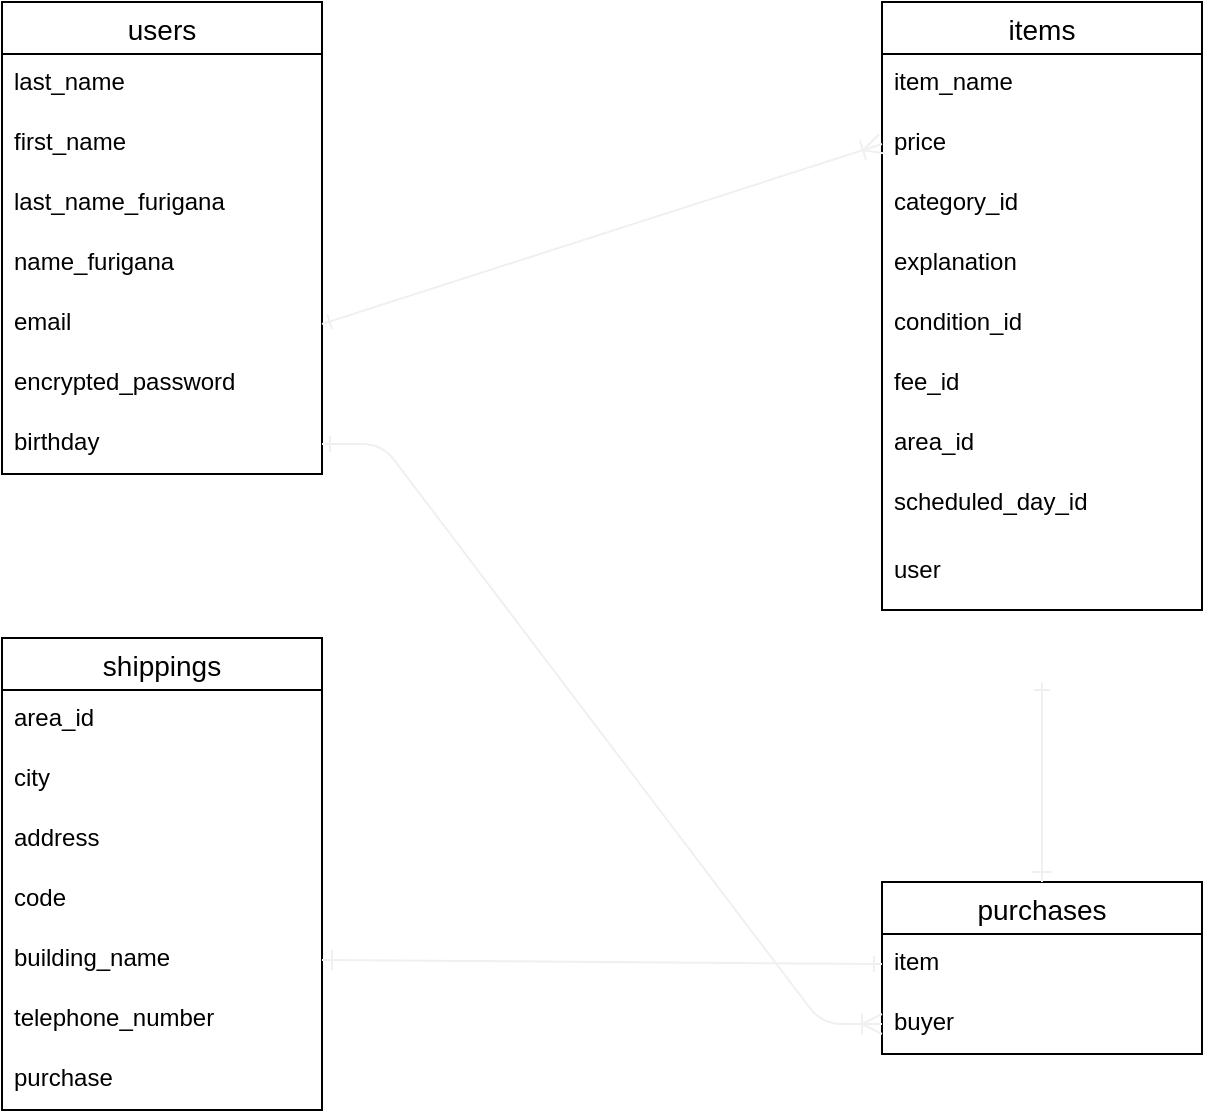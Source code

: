 <mxfile>
    <diagram id="yzeXITawegPpr5i1ZWlE" name="ページ2">
        <mxGraphModel dx="722" dy="520" grid="1" gridSize="10" guides="1" tooltips="1" connect="1" arrows="1" fold="1" page="1" pageScale="1" pageWidth="827" pageHeight="1169" math="0" shadow="0">
            <root>
                <mxCell id="KEgQEGODm0ytbdqJecpe-0"/>
                <mxCell id="KEgQEGODm0ytbdqJecpe-1" parent="KEgQEGODm0ytbdqJecpe-0"/>
                <mxCell id="H6ZvKIpXIpsPzuz4QzFs-0" value="users" style="swimlane;fontStyle=0;childLayout=stackLayout;horizontal=1;startSize=26;horizontalStack=0;resizeParent=1;resizeParentMax=0;resizeLast=0;collapsible=1;marginBottom=0;align=center;fontSize=14;" parent="KEgQEGODm0ytbdqJecpe-1" vertex="1">
                    <mxGeometry x="120" y="40" width="160" height="236" as="geometry"/>
                </mxCell>
                <mxCell id="4" value="last_name" style="text;strokeColor=none;fillColor=none;spacingLeft=4;spacingRight=4;overflow=hidden;rotatable=0;points=[[0,0.5],[1,0.5]];portConstraint=eastwest;fontSize=12;" vertex="1" parent="H6ZvKIpXIpsPzuz4QzFs-0">
                    <mxGeometry y="26" width="160" height="30" as="geometry"/>
                </mxCell>
                <mxCell id="H6ZvKIpXIpsPzuz4QzFs-1" value="first_name" style="text;strokeColor=none;fillColor=none;spacingLeft=4;spacingRight=4;overflow=hidden;rotatable=0;points=[[0,0.5],[1,0.5]];portConstraint=eastwest;fontSize=12;" parent="H6ZvKIpXIpsPzuz4QzFs-0" vertex="1">
                    <mxGeometry y="56" width="160" height="30" as="geometry"/>
                </mxCell>
                <mxCell id="5" value="last_name_furigana" style="text;strokeColor=none;fillColor=none;spacingLeft=4;spacingRight=4;overflow=hidden;rotatable=0;points=[[0,0.5],[1,0.5]];portConstraint=eastwest;fontSize=12;" vertex="1" parent="H6ZvKIpXIpsPzuz4QzFs-0">
                    <mxGeometry y="86" width="160" height="30" as="geometry"/>
                </mxCell>
                <mxCell id="6" value="name_furigana" style="text;strokeColor=none;fillColor=none;spacingLeft=4;spacingRight=4;overflow=hidden;rotatable=0;points=[[0,0.5],[1,0.5]];portConstraint=eastwest;fontSize=12;" vertex="1" parent="H6ZvKIpXIpsPzuz4QzFs-0">
                    <mxGeometry y="116" width="160" height="30" as="geometry"/>
                </mxCell>
                <mxCell id="H6ZvKIpXIpsPzuz4QzFs-2" value="email" style="text;strokeColor=none;fillColor=none;spacingLeft=4;spacingRight=4;overflow=hidden;rotatable=0;points=[[0,0.5],[1,0.5]];portConstraint=eastwest;fontSize=12;" parent="H6ZvKIpXIpsPzuz4QzFs-0" vertex="1">
                    <mxGeometry y="146" width="160" height="30" as="geometry"/>
                </mxCell>
                <mxCell id="H6ZvKIpXIpsPzuz4QzFs-3" value="encrypted_password" style="text;strokeColor=none;fillColor=none;spacingLeft=4;spacingRight=4;overflow=hidden;rotatable=0;points=[[0,0.5],[1,0.5]];portConstraint=eastwest;fontSize=12;" parent="H6ZvKIpXIpsPzuz4QzFs-0" vertex="1">
                    <mxGeometry y="176" width="160" height="30" as="geometry"/>
                </mxCell>
                <mxCell id="jGMIjUN8tg83wIdpWS4a-0" value="birthday" style="text;strokeColor=none;fillColor=none;spacingLeft=4;spacingRight=4;overflow=hidden;rotatable=0;points=[[0,0.5],[1,0.5]];portConstraint=eastwest;fontSize=12;" parent="H6ZvKIpXIpsPzuz4QzFs-0" vertex="1">
                    <mxGeometry y="206" width="160" height="30" as="geometry"/>
                </mxCell>
                <mxCell id="H6ZvKIpXIpsPzuz4QzFs-4" value="shippings" style="swimlane;fontStyle=0;childLayout=stackLayout;horizontal=1;startSize=26;horizontalStack=0;resizeParent=1;resizeParentMax=0;resizeLast=0;collapsible=1;marginBottom=0;align=center;fontSize=14;" parent="KEgQEGODm0ytbdqJecpe-1" vertex="1">
                    <mxGeometry x="120" y="358" width="160" height="236" as="geometry"/>
                </mxCell>
                <mxCell id="H6ZvKIpXIpsPzuz4QzFs-5" value="area_id" style="text;strokeColor=none;fillColor=none;spacingLeft=4;spacingRight=4;overflow=hidden;rotatable=0;points=[[0,0.5],[1,0.5]];portConstraint=eastwest;fontSize=12;" parent="H6ZvKIpXIpsPzuz4QzFs-4" vertex="1">
                    <mxGeometry y="26" width="160" height="30" as="geometry"/>
                </mxCell>
                <mxCell id="jGMIjUN8tg83wIdpWS4a-7" value="city" style="text;strokeColor=none;fillColor=none;spacingLeft=4;spacingRight=4;overflow=hidden;rotatable=0;points=[[0,0.5],[1,0.5]];portConstraint=eastwest;fontSize=12;" parent="H6ZvKIpXIpsPzuz4QzFs-4" vertex="1">
                    <mxGeometry y="56" width="160" height="30" as="geometry"/>
                </mxCell>
                <mxCell id="jGMIjUN8tg83wIdpWS4a-8" value="address" style="text;strokeColor=none;fillColor=none;spacingLeft=4;spacingRight=4;overflow=hidden;rotatable=0;points=[[0,0.5],[1,0.5]];portConstraint=eastwest;fontSize=12;" parent="H6ZvKIpXIpsPzuz4QzFs-4" vertex="1">
                    <mxGeometry y="86" width="160" height="30" as="geometry"/>
                </mxCell>
                <mxCell id="H6ZvKIpXIpsPzuz4QzFs-6" value="code" style="text;strokeColor=none;fillColor=none;spacingLeft=4;spacingRight=4;overflow=hidden;rotatable=0;points=[[0,0.5],[1,0.5]];portConstraint=eastwest;fontSize=12;" parent="H6ZvKIpXIpsPzuz4QzFs-4" vertex="1">
                    <mxGeometry y="116" width="160" height="30" as="geometry"/>
                </mxCell>
                <mxCell id="jGMIjUN8tg83wIdpWS4a-9" value="building_name" style="text;strokeColor=none;fillColor=none;spacingLeft=4;spacingRight=4;overflow=hidden;rotatable=0;points=[[0,0.5],[1,0.5]];portConstraint=eastwest;fontSize=12;" parent="H6ZvKIpXIpsPzuz4QzFs-4" vertex="1">
                    <mxGeometry y="146" width="160" height="30" as="geometry"/>
                </mxCell>
                <mxCell id="H6ZvKIpXIpsPzuz4QzFs-7" value="telephone_number" style="text;strokeColor=none;fillColor=none;spacingLeft=4;spacingRight=4;overflow=hidden;rotatable=0;points=[[0,0.5],[1,0.5]];portConstraint=eastwest;fontSize=12;" parent="H6ZvKIpXIpsPzuz4QzFs-4" vertex="1">
                    <mxGeometry y="176" width="160" height="30" as="geometry"/>
                </mxCell>
                <mxCell id="3" value="purchase" style="text;strokeColor=none;fillColor=none;spacingLeft=4;spacingRight=4;overflow=hidden;rotatable=0;points=[[0,0.5],[1,0.5]];portConstraint=eastwest;fontSize=12;" vertex="1" parent="H6ZvKIpXIpsPzuz4QzFs-4">
                    <mxGeometry y="206" width="160" height="30" as="geometry"/>
                </mxCell>
                <mxCell id="H6ZvKIpXIpsPzuz4QzFs-8" value="items" style="swimlane;fontStyle=0;childLayout=stackLayout;horizontal=1;startSize=26;horizontalStack=0;resizeParent=1;resizeParentMax=0;resizeLast=0;collapsible=1;marginBottom=0;align=center;fontSize=14;" parent="KEgQEGODm0ytbdqJecpe-1" vertex="1">
                    <mxGeometry x="560" y="40" width="160" height="304" as="geometry"/>
                </mxCell>
                <mxCell id="H6ZvKIpXIpsPzuz4QzFs-9" value="item_name" style="text;strokeColor=none;fillColor=none;spacingLeft=4;spacingRight=4;overflow=hidden;rotatable=0;points=[[0,0.5],[1,0.5]];portConstraint=eastwest;fontSize=12;" parent="H6ZvKIpXIpsPzuz4QzFs-8" vertex="1">
                    <mxGeometry y="26" width="160" height="30" as="geometry"/>
                </mxCell>
                <mxCell id="jGMIjUN8tg83wIdpWS4a-6" value="price" style="text;strokeColor=none;fillColor=none;spacingLeft=4;spacingRight=4;overflow=hidden;rotatable=0;points=[[0,0.5],[1,0.5]];portConstraint=eastwest;fontSize=12;" parent="H6ZvKIpXIpsPzuz4QzFs-8" vertex="1">
                    <mxGeometry y="56" width="160" height="30" as="geometry"/>
                </mxCell>
                <mxCell id="H6ZvKIpXIpsPzuz4QzFs-11" value="category_id" style="text;strokeColor=none;fillColor=none;spacingLeft=4;spacingRight=4;overflow=hidden;rotatable=0;points=[[0,0.5],[1,0.5]];portConstraint=eastwest;fontSize=12;" parent="H6ZvKIpXIpsPzuz4QzFs-8" vertex="1">
                    <mxGeometry y="86" width="160" height="30" as="geometry"/>
                </mxCell>
                <mxCell id="H6ZvKIpXIpsPzuz4QzFs-10" value="explanation" style="text;strokeColor=none;fillColor=none;spacingLeft=4;spacingRight=4;overflow=hidden;rotatable=0;points=[[0,0.5],[1,0.5]];portConstraint=eastwest;fontSize=12;" parent="H6ZvKIpXIpsPzuz4QzFs-8" vertex="1">
                    <mxGeometry y="116" width="160" height="30" as="geometry"/>
                </mxCell>
                <mxCell id="jGMIjUN8tg83wIdpWS4a-1" value="condition_id" style="text;strokeColor=none;fillColor=none;spacingLeft=4;spacingRight=4;overflow=hidden;rotatable=0;points=[[0,0.5],[1,0.5]];portConstraint=eastwest;fontSize=12;" parent="H6ZvKIpXIpsPzuz4QzFs-8" vertex="1">
                    <mxGeometry y="146" width="160" height="30" as="geometry"/>
                </mxCell>
                <mxCell id="jGMIjUN8tg83wIdpWS4a-3" value="fee_id" style="text;strokeColor=none;fillColor=none;spacingLeft=4;spacingRight=4;overflow=hidden;rotatable=0;points=[[0,0.5],[1,0.5]];portConstraint=eastwest;fontSize=12;" parent="H6ZvKIpXIpsPzuz4QzFs-8" vertex="1">
                    <mxGeometry y="176" width="160" height="30" as="geometry"/>
                </mxCell>
                <mxCell id="jGMIjUN8tg83wIdpWS4a-4" value="area_id" style="text;strokeColor=none;fillColor=none;spacingLeft=4;spacingRight=4;overflow=hidden;rotatable=0;points=[[0,0.5],[1,0.5]];portConstraint=eastwest;fontSize=12;" parent="H6ZvKIpXIpsPzuz4QzFs-8" vertex="1">
                    <mxGeometry y="206" width="160" height="30" as="geometry"/>
                </mxCell>
                <mxCell id="jGMIjUN8tg83wIdpWS4a-5" value="scheduled_day_id" style="text;strokeColor=none;fillColor=none;spacingLeft=4;spacingRight=4;overflow=hidden;rotatable=0;points=[[0,0.5],[1,0.5]];portConstraint=eastwest;fontSize=12;" parent="H6ZvKIpXIpsPzuz4QzFs-8" vertex="1">
                    <mxGeometry y="236" width="160" height="34" as="geometry"/>
                </mxCell>
                <mxCell id="2" value="user" style="text;strokeColor=none;fillColor=none;spacingLeft=4;spacingRight=4;overflow=hidden;rotatable=0;points=[[0,0.5],[1,0.5]];portConstraint=eastwest;fontSize=12;" vertex="1" parent="H6ZvKIpXIpsPzuz4QzFs-8">
                    <mxGeometry y="270" width="160" height="34" as="geometry"/>
                </mxCell>
                <mxCell id="H6ZvKIpXIpsPzuz4QzFs-12" value="purchases" style="swimlane;fontStyle=0;childLayout=stackLayout;horizontal=1;startSize=26;horizontalStack=0;resizeParent=1;resizeParentMax=0;resizeLast=0;collapsible=1;marginBottom=0;align=center;fontSize=14;" parent="KEgQEGODm0ytbdqJecpe-1" vertex="1">
                    <mxGeometry x="560" y="480" width="160" height="86" as="geometry"/>
                </mxCell>
                <mxCell id="H6ZvKIpXIpsPzuz4QzFs-13" value="item" style="text;strokeColor=none;fillColor=none;spacingLeft=4;spacingRight=4;overflow=hidden;rotatable=0;points=[[0,0.5],[1,0.5]];portConstraint=eastwest;fontSize=12;" parent="H6ZvKIpXIpsPzuz4QzFs-12" vertex="1">
                    <mxGeometry y="26" width="160" height="30" as="geometry"/>
                </mxCell>
                <mxCell id="H6ZvKIpXIpsPzuz4QzFs-15" value="buyer" style="text;strokeColor=none;fillColor=none;spacingLeft=4;spacingRight=4;overflow=hidden;rotatable=0;points=[[0,0.5],[1,0.5]];portConstraint=eastwest;fontSize=12;" parent="H6ZvKIpXIpsPzuz4QzFs-12" vertex="1">
                    <mxGeometry y="56" width="160" height="30" as="geometry"/>
                </mxCell>
                <mxCell id="Qz_udRfOSJ27gaHIv2l8-0" style="edgeStyle=none;rounded=0;jumpSize=6;orthogonalLoop=1;jettySize=auto;html=1;exitX=1;exitY=0.5;exitDx=0;exitDy=0;entryX=0;entryY=0.5;entryDx=0;entryDy=0;startArrow=ERone;startFill=0;endArrow=ERoneToMany;endFill=0;endSize=8;strokeColor=#f0f0f0;strokeWidth=1;" parent="KEgQEGODm0ytbdqJecpe-1" source="H6ZvKIpXIpsPzuz4QzFs-2" edge="1">
                    <mxGeometry relative="1" as="geometry">
                        <mxPoint x="560" y="111" as="targetPoint"/>
                    </mxGeometry>
                </mxCell>
                <mxCell id="oUGwfe6-x52u-4j8dCEH-0" value="" style="edgeStyle=entityRelationEdgeStyle;fontSize=12;html=1;endArrow=ERoneToMany;startArrow=ERone;endSize=8;strokeColor=#f0f0f0;strokeWidth=1;exitX=1;exitY=0.5;exitDx=0;exitDy=0;entryX=0;entryY=0.5;entryDx=0;entryDy=0;startFill=0;" parent="KEgQEGODm0ytbdqJecpe-1" source="jGMIjUN8tg83wIdpWS4a-0" edge="1">
                    <mxGeometry width="100" height="100" relative="1" as="geometry">
                        <mxPoint x="380" y="380" as="sourcePoint"/>
                        <mxPoint x="560" y="551" as="targetPoint"/>
                    </mxGeometry>
                </mxCell>
                <mxCell id="oUGwfe6-x52u-4j8dCEH-1" style="edgeStyle=none;rounded=0;jumpSize=6;orthogonalLoop=1;jettySize=auto;html=1;entryX=0.5;entryY=0;entryDx=0;entryDy=0;startArrow=ERone;startFill=0;endArrow=ERone;endFill=0;endSize=8;strokeColor=#f0f0f0;strokeWidth=1;" parent="KEgQEGODm0ytbdqJecpe-1" target="H6ZvKIpXIpsPzuz4QzFs-12" edge="1">
                    <mxGeometry relative="1" as="geometry">
                        <mxPoint x="640" y="380" as="sourcePoint"/>
                        <Array as="points">
                            <mxPoint x="640" y="410"/>
                        </Array>
                    </mxGeometry>
                </mxCell>
                <mxCell id="oUGwfe6-x52u-4j8dCEH-2" style="edgeStyle=none;rounded=0;jumpSize=6;orthogonalLoop=1;jettySize=auto;html=1;exitX=0;exitY=0.5;exitDx=0;exitDy=0;entryX=1;entryY=0.5;entryDx=0;entryDy=0;startArrow=ERone;startFill=0;endArrow=ERone;endFill=0;endSize=8;strokeColor=#f0f0f0;strokeWidth=1;" parent="KEgQEGODm0ytbdqJecpe-1" source="H6ZvKIpXIpsPzuz4QzFs-13" target="jGMIjUN8tg83wIdpWS4a-9" edge="1">
                    <mxGeometry relative="1" as="geometry"/>
                </mxCell>
            </root>
        </mxGraphModel>
    </diagram>
</mxfile>